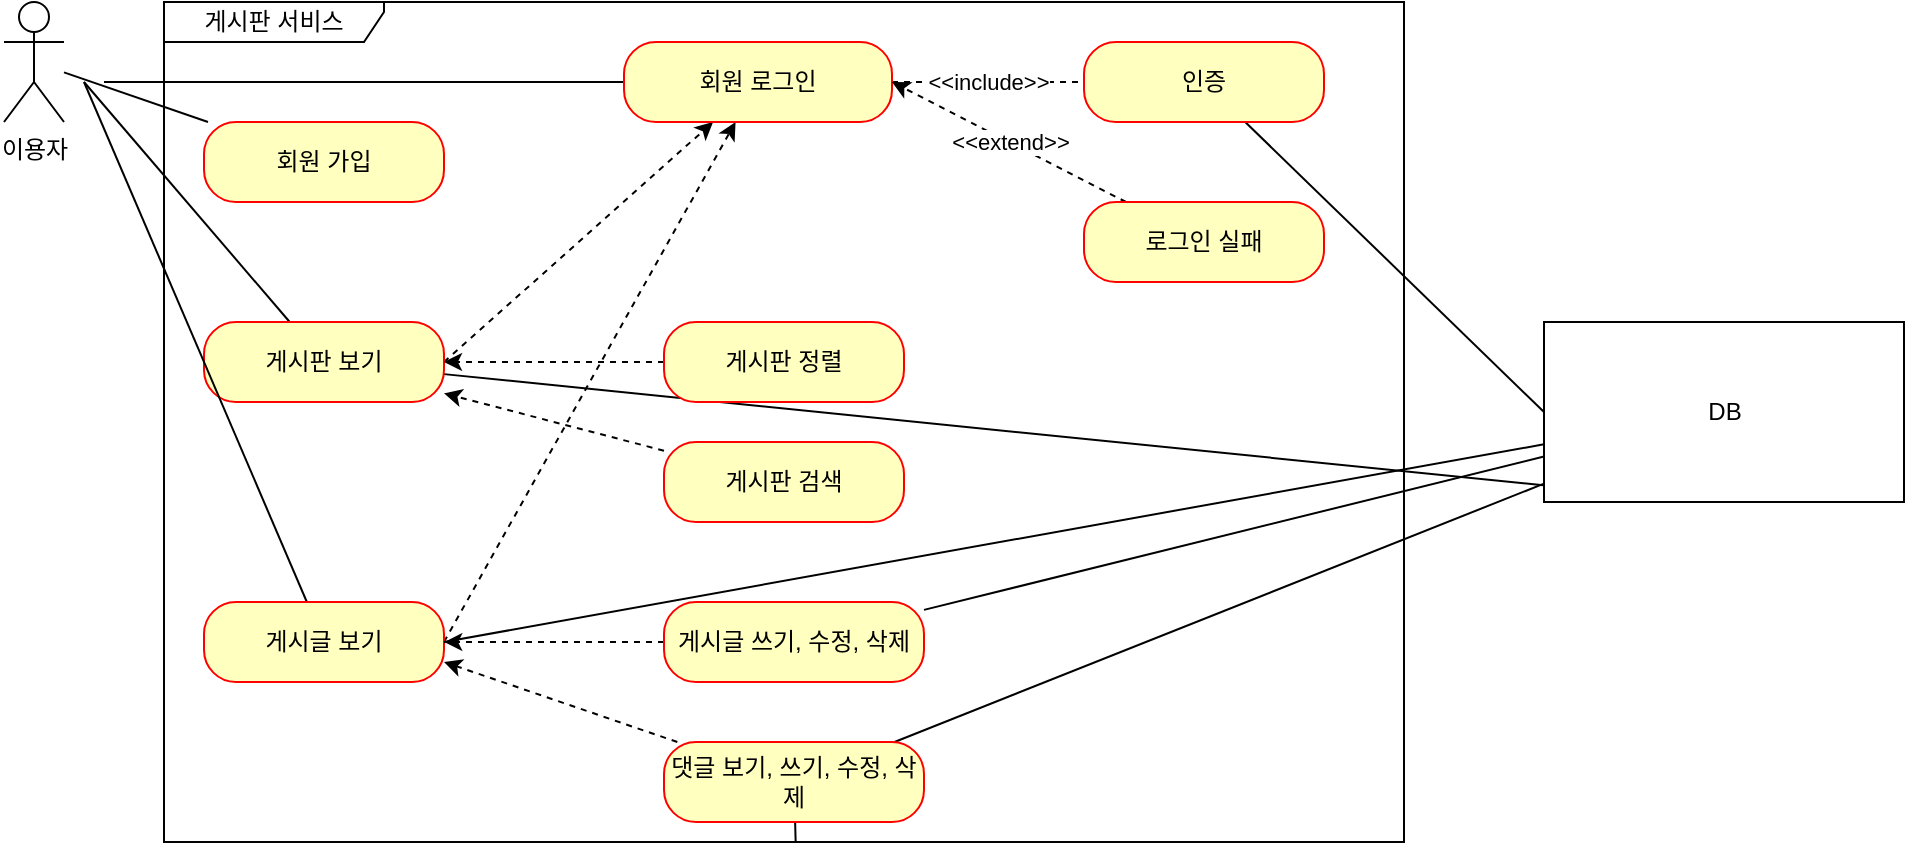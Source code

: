 <mxfile version="20.8.23" type="github">
  <diagram id="iAy_WtterzYg6XZJWjNR" name="Page-1">
    <mxGraphModel dx="2048" dy="783" grid="1" gridSize="10" guides="1" tooltips="1" connect="1" arrows="1" fold="1" page="1" pageScale="1" pageWidth="827" pageHeight="1169" math="0" shadow="0">
      <root>
        <mxCell id="0" />
        <mxCell id="1" parent="0" />
        <mxCell id="Jq019d58K4UbgzTfv4ik-1" value="이용자" style="shape=umlActor;verticalLabelPosition=bottom;verticalAlign=top;html=1;outlineConnect=0;" parent="1" vertex="1">
          <mxGeometry x="-190" y="50" width="30" height="60" as="geometry" />
        </mxCell>
        <mxCell id="Jq019d58K4UbgzTfv4ik-4" value="게시판 서비스" style="shape=umlFrame;whiteSpace=wrap;html=1;width=110;height=20;" parent="1" vertex="1">
          <mxGeometry x="-110" y="50" width="620" height="420" as="geometry" />
        </mxCell>
        <mxCell id="Jq019d58K4UbgzTfv4ik-18" style="rounded=0;orthogonalLoop=1;jettySize=auto;html=1;endArrow=none;endFill=0;" parent="1" source="Jq019d58K4UbgzTfv4ik-5" target="Jq019d58K4UbgzTfv4ik-1" edge="1">
          <mxGeometry relative="1" as="geometry" />
        </mxCell>
        <mxCell id="Jq019d58K4UbgzTfv4ik-5" value="회원 가입" style="rounded=1;whiteSpace=wrap;html=1;arcSize=40;fontColor=#000000;fillColor=#ffffc0;strokeColor=#ff0000;" parent="1" vertex="1">
          <mxGeometry x="-90" y="110" width="120" height="40" as="geometry" />
        </mxCell>
        <mxCell id="Jq019d58K4UbgzTfv4ik-20" style="edgeStyle=none;rounded=0;orthogonalLoop=1;jettySize=auto;html=1;endArrow=none;endFill=0;" parent="1" source="Jq019d58K4UbgzTfv4ik-7" edge="1">
          <mxGeometry relative="1" as="geometry">
            <mxPoint x="-150" y="90" as="targetPoint" />
          </mxGeometry>
        </mxCell>
        <mxCell id="Jq019d58K4UbgzTfv4ik-27" style="edgeStyle=none;rounded=0;orthogonalLoop=1;jettySize=auto;html=1;dashed=1;endArrow=classic;endFill=1;" parent="1" target="Jq019d58K4UbgzTfv4ik-9" edge="1">
          <mxGeometry relative="1" as="geometry">
            <mxPoint x="30" y="230" as="sourcePoint" />
          </mxGeometry>
        </mxCell>
        <mxCell id="ERruL2lt8ln_11H1umPP-4" style="rounded=0;orthogonalLoop=1;jettySize=auto;html=1;entryX=-0.002;entryY=0.907;entryDx=0;entryDy=0;entryPerimeter=0;endArrow=none;endFill=0;" edge="1" parent="1" source="Jq019d58K4UbgzTfv4ik-7" target="ERruL2lt8ln_11H1umPP-1">
          <mxGeometry relative="1" as="geometry" />
        </mxCell>
        <mxCell id="Jq019d58K4UbgzTfv4ik-7" value="게시판 보기" style="rounded=1;whiteSpace=wrap;html=1;arcSize=40;fontColor=#000000;fillColor=#ffffc0;strokeColor=#ff0000;" parent="1" vertex="1">
          <mxGeometry x="-90" y="210" width="120" height="40" as="geometry" />
        </mxCell>
        <mxCell id="Jq019d58K4UbgzTfv4ik-21" style="edgeStyle=none;rounded=0;orthogonalLoop=1;jettySize=auto;html=1;endArrow=none;endFill=0;" parent="1" source="Jq019d58K4UbgzTfv4ik-8" edge="1">
          <mxGeometry relative="1" as="geometry">
            <mxPoint x="-150" y="90" as="targetPoint" />
          </mxGeometry>
        </mxCell>
        <mxCell id="Jq019d58K4UbgzTfv4ik-28" style="edgeStyle=none;rounded=0;orthogonalLoop=1;jettySize=auto;html=1;dashed=1;endArrow=classic;endFill=1;" parent="1" target="Jq019d58K4UbgzTfv4ik-9" edge="1">
          <mxGeometry relative="1" as="geometry">
            <mxPoint x="30" y="370" as="sourcePoint" />
          </mxGeometry>
        </mxCell>
        <mxCell id="Jq019d58K4UbgzTfv4ik-8" value="게시글 보기" style="rounded=1;whiteSpace=wrap;html=1;arcSize=40;fontColor=#000000;fillColor=#ffffc0;strokeColor=#ff0000;" parent="1" vertex="1">
          <mxGeometry x="-90" y="350" width="120" height="40" as="geometry" />
        </mxCell>
        <mxCell id="Jq019d58K4UbgzTfv4ik-19" style="edgeStyle=none;rounded=0;orthogonalLoop=1;jettySize=auto;html=1;endArrow=none;endFill=0;" parent="1" source="Jq019d58K4UbgzTfv4ik-9" edge="1">
          <mxGeometry relative="1" as="geometry">
            <mxPoint x="-140" y="90" as="targetPoint" />
          </mxGeometry>
        </mxCell>
        <mxCell id="Jq019d58K4UbgzTfv4ik-22" value="&amp;lt;&amp;lt;include&amp;gt;&amp;gt;" style="edgeStyle=none;rounded=0;orthogonalLoop=1;jettySize=auto;html=1;entryX=0;entryY=0.5;entryDx=0;entryDy=0;endArrow=none;endFill=0;dashed=1;" parent="1" source="Jq019d58K4UbgzTfv4ik-9" target="Jq019d58K4UbgzTfv4ik-10" edge="1">
          <mxGeometry relative="1" as="geometry" />
        </mxCell>
        <mxCell id="Jq019d58K4UbgzTfv4ik-9" value="회원 로그인" style="rounded=1;whiteSpace=wrap;html=1;arcSize=40;fontColor=#000000;fillColor=#ffffc0;strokeColor=#ff0000;" parent="1" vertex="1">
          <mxGeometry x="120" y="70" width="134" height="40" as="geometry" />
        </mxCell>
        <mxCell id="ERruL2lt8ln_11H1umPP-3" style="rounded=0;orthogonalLoop=1;jettySize=auto;html=1;entryX=0;entryY=0.5;entryDx=0;entryDy=0;endArrow=none;endFill=0;" edge="1" parent="1" source="Jq019d58K4UbgzTfv4ik-10" target="ERruL2lt8ln_11H1umPP-1">
          <mxGeometry relative="1" as="geometry" />
        </mxCell>
        <mxCell id="Jq019d58K4UbgzTfv4ik-10" value="인증" style="rounded=1;whiteSpace=wrap;html=1;arcSize=40;fontColor=#000000;fillColor=#ffffc0;strokeColor=#ff0000;" parent="1" vertex="1">
          <mxGeometry x="350" y="70" width="120" height="40" as="geometry" />
        </mxCell>
        <mxCell id="Jq019d58K4UbgzTfv4ik-23" value="&amp;lt;&amp;lt;extend&amp;gt;&amp;gt;" style="edgeStyle=none;rounded=0;orthogonalLoop=1;jettySize=auto;html=1;entryX=1;entryY=0.5;entryDx=0;entryDy=0;endArrow=classic;endFill=1;dashed=1;" parent="1" source="Jq019d58K4UbgzTfv4ik-11" target="Jq019d58K4UbgzTfv4ik-9" edge="1">
          <mxGeometry relative="1" as="geometry" />
        </mxCell>
        <mxCell id="Jq019d58K4UbgzTfv4ik-11" value="로그인 실패" style="rounded=1;whiteSpace=wrap;html=1;arcSize=40;fontColor=#000000;fillColor=#ffffc0;strokeColor=#ff0000;" parent="1" vertex="1">
          <mxGeometry x="350" y="150" width="120" height="40" as="geometry" />
        </mxCell>
        <mxCell id="Jq019d58K4UbgzTfv4ik-29" style="edgeStyle=none;rounded=0;orthogonalLoop=1;jettySize=auto;html=1;entryX=1;entryY=0.5;entryDx=0;entryDy=0;dashed=1;endArrow=classic;endFill=1;" parent="1" source="Jq019d58K4UbgzTfv4ik-13" target="Jq019d58K4UbgzTfv4ik-7" edge="1">
          <mxGeometry relative="1" as="geometry" />
        </mxCell>
        <mxCell id="Jq019d58K4UbgzTfv4ik-13" value="게시판 정렬" style="rounded=1;whiteSpace=wrap;html=1;arcSize=40;fontColor=#000000;fillColor=#ffffc0;strokeColor=#ff0000;" parent="1" vertex="1">
          <mxGeometry x="140" y="210" width="120" height="40" as="geometry" />
        </mxCell>
        <mxCell id="Jq019d58K4UbgzTfv4ik-31" style="edgeStyle=none;rounded=0;orthogonalLoop=1;jettySize=auto;html=1;dashed=1;endArrow=classic;endFill=1;" parent="1" source="Jq019d58K4UbgzTfv4ik-15" target="Jq019d58K4UbgzTfv4ik-7" edge="1">
          <mxGeometry relative="1" as="geometry" />
        </mxCell>
        <mxCell id="Jq019d58K4UbgzTfv4ik-15" value="게시판 검색" style="rounded=1;whiteSpace=wrap;html=1;arcSize=40;fontColor=#000000;fillColor=#ffffc0;strokeColor=#ff0000;" parent="1" vertex="1">
          <mxGeometry x="140" y="270" width="120" height="40" as="geometry" />
        </mxCell>
        <mxCell id="Jq019d58K4UbgzTfv4ik-32" style="edgeStyle=none;rounded=0;orthogonalLoop=1;jettySize=auto;html=1;entryX=0.226;entryY=0.762;entryDx=0;entryDy=0;entryPerimeter=0;dashed=1;endArrow=classic;endFill=1;" parent="1" source="Jq019d58K4UbgzTfv4ik-16" target="Jq019d58K4UbgzTfv4ik-4" edge="1">
          <mxGeometry relative="1" as="geometry" />
        </mxCell>
        <mxCell id="ERruL2lt8ln_11H1umPP-7" style="edgeStyle=none;rounded=0;orthogonalLoop=1;jettySize=auto;html=1;endArrow=none;endFill=0;" edge="1" parent="1" source="Jq019d58K4UbgzTfv4ik-16" target="ERruL2lt8ln_11H1umPP-1">
          <mxGeometry relative="1" as="geometry" />
        </mxCell>
        <mxCell id="Jq019d58K4UbgzTfv4ik-16" value="게시글 쓰기, 수정, 삭제" style="rounded=1;whiteSpace=wrap;html=1;arcSize=40;fontColor=#000000;fillColor=#ffffc0;strokeColor=#ff0000;" parent="1" vertex="1">
          <mxGeometry x="140" y="350" width="130" height="40" as="geometry" />
        </mxCell>
        <mxCell id="Jq019d58K4UbgzTfv4ik-33" style="edgeStyle=none;rounded=0;orthogonalLoop=1;jettySize=auto;html=1;entryX=1;entryY=0.75;entryDx=0;entryDy=0;dashed=1;endArrow=classic;endFill=1;" parent="1" source="Jq019d58K4UbgzTfv4ik-17" target="Jq019d58K4UbgzTfv4ik-8" edge="1">
          <mxGeometry relative="1" as="geometry" />
        </mxCell>
        <mxCell id="ERruL2lt8ln_11H1umPP-8" style="edgeStyle=none;rounded=0;orthogonalLoop=1;jettySize=auto;html=1;endArrow=none;endFill=0;" edge="1" parent="1" source="Jq019d58K4UbgzTfv4ik-17" target="Jq019d58K4UbgzTfv4ik-4">
          <mxGeometry relative="1" as="geometry" />
        </mxCell>
        <mxCell id="ERruL2lt8ln_11H1umPP-9" style="edgeStyle=none;rounded=0;orthogonalLoop=1;jettySize=auto;html=1;endArrow=none;endFill=0;" edge="1" parent="1" source="Jq019d58K4UbgzTfv4ik-17" target="ERruL2lt8ln_11H1umPP-1">
          <mxGeometry relative="1" as="geometry" />
        </mxCell>
        <mxCell id="Jq019d58K4UbgzTfv4ik-17" value="댓글 보기, 쓰기, 수정, 삭제" style="rounded=1;whiteSpace=wrap;html=1;arcSize=40;fontColor=#000000;fillColor=#ffffc0;strokeColor=#ff0000;" parent="1" vertex="1">
          <mxGeometry x="140" y="420" width="130" height="40" as="geometry" />
        </mxCell>
        <mxCell id="ERruL2lt8ln_11H1umPP-6" style="edgeStyle=none;rounded=0;orthogonalLoop=1;jettySize=auto;html=1;entryX=1;entryY=0.5;entryDx=0;entryDy=0;endArrow=none;endFill=0;" edge="1" parent="1" source="ERruL2lt8ln_11H1umPP-1" target="Jq019d58K4UbgzTfv4ik-8">
          <mxGeometry relative="1" as="geometry" />
        </mxCell>
        <mxCell id="ERruL2lt8ln_11H1umPP-1" value="DB" style="html=1;dropTarget=0;" vertex="1" parent="1">
          <mxGeometry x="580" y="210" width="180" height="90" as="geometry" />
        </mxCell>
      </root>
    </mxGraphModel>
  </diagram>
</mxfile>
